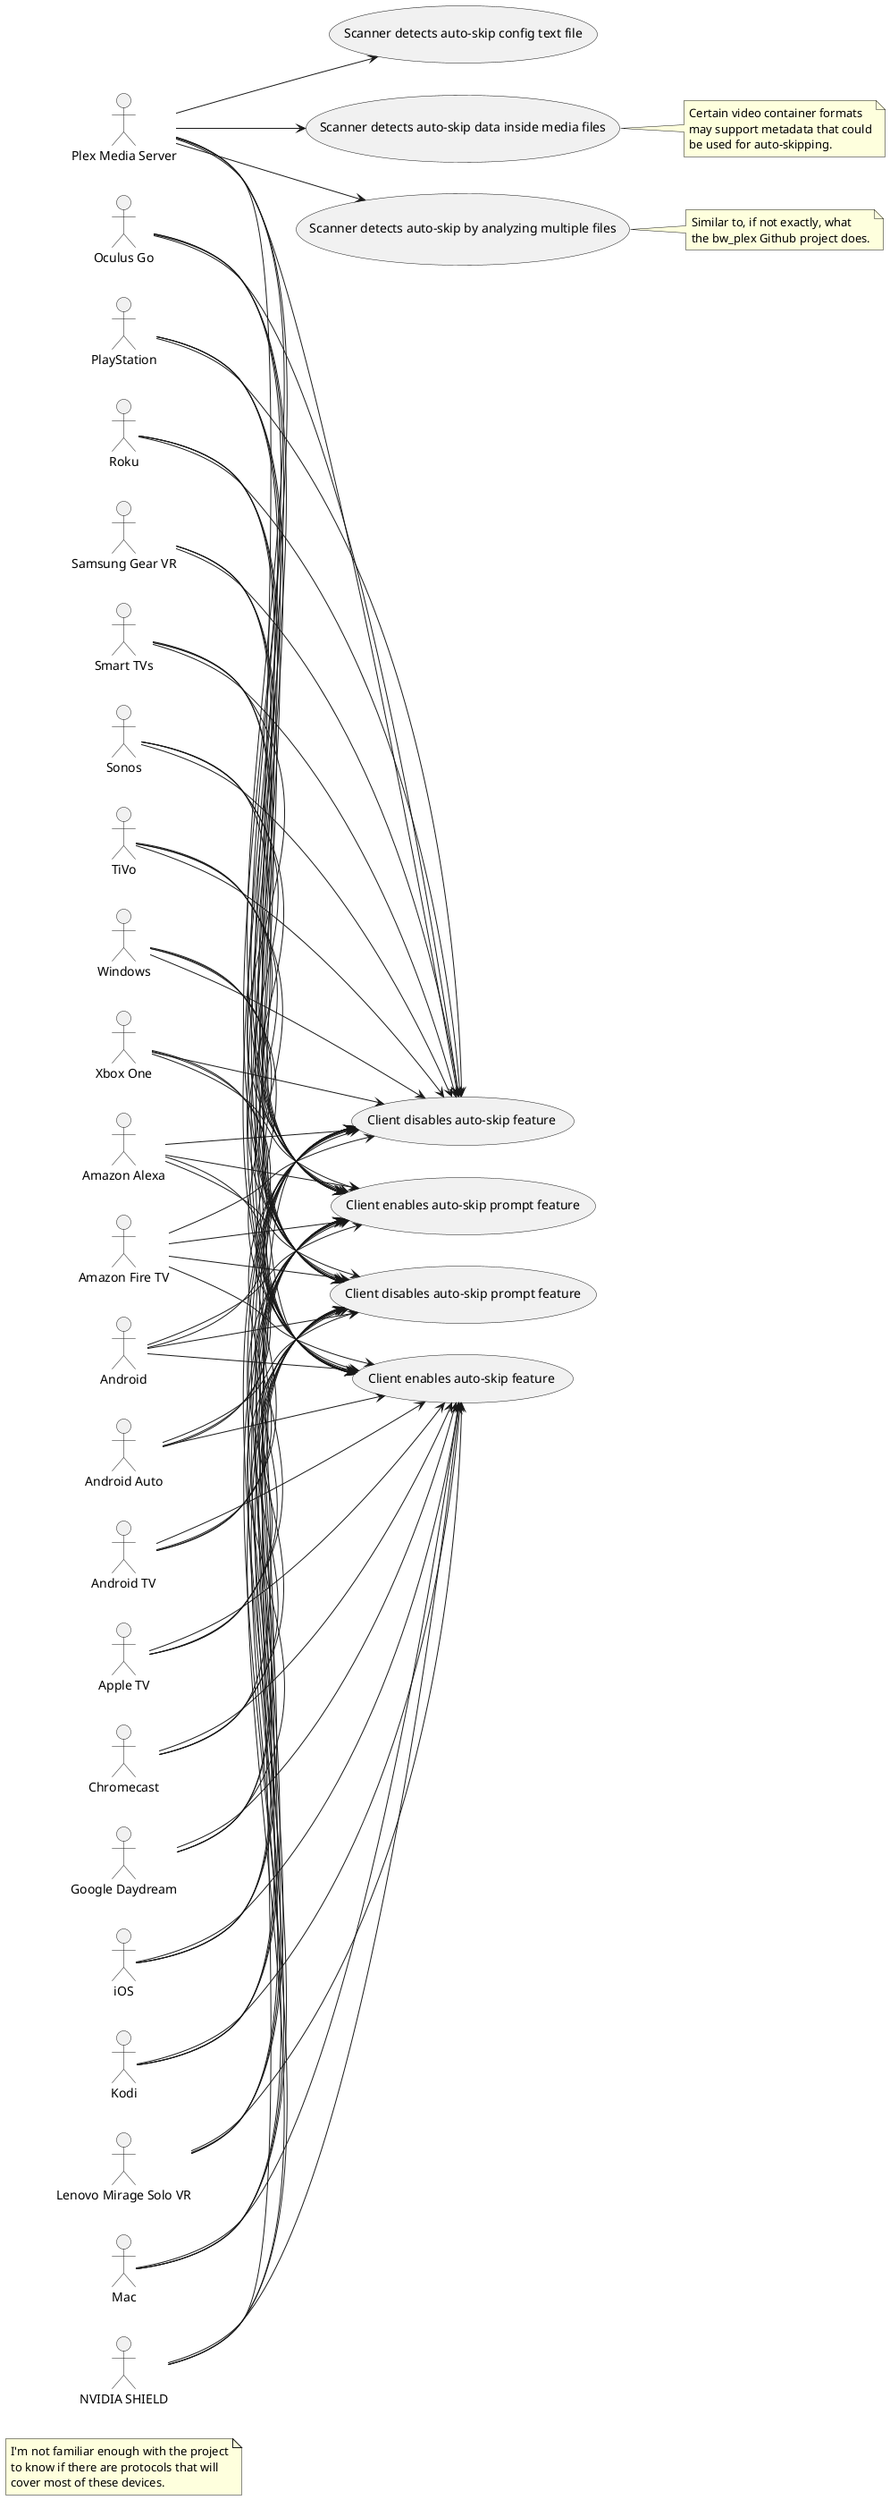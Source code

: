 @startuml
left to right direction

note as GeneralNote
    I'm not familiar enough with the project
    to know if there are protocols that will
    cover most of these devices.
end note

:Plex Media Server:
:Amazon Alexa:
:Amazon Fire TV:
:Android:
:Android Auto:
:Android TV:
:Apple TV:
:Chromecast:
:Google Daydream:
:iOS:
:Kodi:
:Lenovo Mirage Solo VR:
:Mac:
:NVIDIA SHIELD:
:Oculus Go:
:PlayStation:
:Roku:
:Samsung Gear VR:
:Smart TVs:
:Sonos:
:TiVo:
:Windows:
:Xbox One:

:Plex Media Server: --> (Scanner detects auto-skip config text file)
:Plex Media Server: --> (Scanner detects auto-skip data inside media files)
note right
    Certain video container formats
    may support metadata that could
    be used for auto-skipping.
end note
:Plex Media Server: --> (Scanner detects auto-skip by analyzing multiple files)
note right
    Similar to, if not exactly, what
    the bw_plex Github project does.
end note

' (Client enables auto-skip feature)
:Plex Media Server: --> (Client enables auto-skip feature)
:Amazon Alexa: --> (Client enables auto-skip feature)
:Amazon Fire TV: --> (Client enables auto-skip feature)
:Android: --> (Client enables auto-skip feature)
:Android Auto: --> (Client enables auto-skip feature)
:Android TV: --> (Client enables auto-skip feature)
:Apple TV: --> (Client enables auto-skip feature)
:Chromecast: --> (Client enables auto-skip feature)
:Google Daydream: --> (Client enables auto-skip feature)
:iOS: --> (Client enables auto-skip feature)
:Kodi: --> (Client enables auto-skip feature)
:Lenovo Mirage Solo VR: --> (Client enables auto-skip feature)
:Mac: --> (Client enables auto-skip feature)
:NVIDIA SHIELD: --> (Client enables auto-skip feature)
:Oculus Go: --> (Client enables auto-skip feature)
:PlayStation: --> (Client enables auto-skip feature)
:Roku: --> (Client enables auto-skip feature)
:Samsung Gear VR: --> (Client enables auto-skip feature)
:Smart TVs: --> (Client enables auto-skip feature)
:Sonos: --> (Client enables auto-skip feature)
:TiVo: --> (Client enables auto-skip feature)
:Windows: --> (Client enables auto-skip feature)
:Xbox One: --> (Client enables auto-skip feature)

' (Client disables auto-skip feature)
:Plex Media Server: --> (Client disables auto-skip feature)
:Amazon Alexa: --> (Client disables auto-skip feature)
:Amazon Fire TV: --> (Client disables auto-skip feature)
:Android: --> (Client disables auto-skip feature)
:Android Auto: --> (Client disables auto-skip feature)
:Android TV: --> (Client disables auto-skip feature)
:Apple TV: --> (Client disables auto-skip feature)
:Chromecast: --> (Client disables auto-skip feature)
:Google Daydream: --> (Client disables auto-skip feature)
:iOS: --> (Client disables auto-skip feature)
:Kodi: --> (Client disables auto-skip feature)
:Lenovo Mirage Solo VR: --> (Client disables auto-skip feature)
:Mac: --> (Client disables auto-skip feature)
:NVIDIA SHIELD: --> (Client disables auto-skip feature)
:Oculus Go: --> (Client disables auto-skip feature)
:PlayStation: --> (Client disables auto-skip feature)
:Roku: --> (Client disables auto-skip feature)
:Samsung Gear VR: --> (Client disables auto-skip feature)
:Smart TVs: --> (Client disables auto-skip feature)
:Sonos: --> (Client disables auto-skip feature)
:TiVo: --> (Client disables auto-skip feature)
:Windows: --> (Client disables auto-skip feature)
:Xbox One: --> (Client disables auto-skip feature)

' (Client enables auto-skip prompt feature)
:Plex Media Server: --> (Client enables auto-skip prompt feature)
:Amazon Alexa: --> (Client enables auto-skip prompt feature)
:Amazon Fire TV: --> (Client enables auto-skip prompt feature)
:Android: --> (Client enables auto-skip prompt feature)
:Android Auto: --> (Client enables auto-skip prompt feature)
:Android TV: --> (Client enables auto-skip prompt feature)
:Apple TV: --> (Client enables auto-skip prompt feature)
:Chromecast: --> (Client enables auto-skip prompt feature)
:Google Daydream: --> (Client enables auto-skip prompt feature)
:iOS: --> (Client enables auto-skip prompt feature)
:Kodi: --> (Client enables auto-skip prompt feature)
:Lenovo Mirage Solo VR: --> (Client enables auto-skip prompt feature)
:Mac: --> (Client enables auto-skip prompt feature)
:NVIDIA SHIELD: --> (Client enables auto-skip prompt feature)
:Oculus Go: --> (Client enables auto-skip prompt feature)
:PlayStation: --> (Client enables auto-skip prompt feature)
:Roku: --> (Client enables auto-skip prompt feature)
:Samsung Gear VR: --> (Client enables auto-skip prompt feature)
:Smart TVs: --> (Client enables auto-skip prompt feature)
:Sonos: --> (Client enables auto-skip prompt feature)
:TiVo: --> (Client enables auto-skip prompt feature)
:Windows: --> (Client enables auto-skip prompt feature)
:Xbox One: --> (Client enables auto-skip prompt feature)

' (Client disables auto-skip prompt feature)
:Plex Media Server: --> (Client disables auto-skip prompt feature)
:Amazon Alexa: --> (Client disables auto-skip prompt feature)
:Amazon Fire TV: --> (Client disables auto-skip prompt feature)
:Android: --> (Client disables auto-skip prompt feature)
:Android Auto: --> (Client disables auto-skip prompt feature)
:Android TV: --> (Client disables auto-skip prompt feature)
:Apple TV: --> (Client disables auto-skip prompt feature)
:Chromecast: --> (Client disables auto-skip prompt feature)
:Google Daydream: --> (Client disables auto-skip prompt feature)
:iOS: --> (Client disables auto-skip prompt feature)
:Kodi: --> (Client disables auto-skip prompt feature)
:Lenovo Mirage Solo VR: --> (Client disables auto-skip prompt feature)
:Mac: --> (Client disables auto-skip prompt feature)
:NVIDIA SHIELD: --> (Client disables auto-skip prompt feature)
:Oculus Go: --> (Client disables auto-skip prompt feature)
:PlayStation: --> (Client disables auto-skip prompt feature)
:Roku: --> (Client disables auto-skip prompt feature)
:Samsung Gear VR: --> (Client disables auto-skip prompt feature)
:Smart TVs: --> (Client disables auto-skip prompt feature)
:Sonos: --> (Client disables auto-skip prompt feature)
:TiVo: --> (Client disables auto-skip prompt feature)
:Windows: --> (Client disables auto-skip prompt feature)
:Xbox One: --> (Client disables auto-skip prompt feature)

@enduml